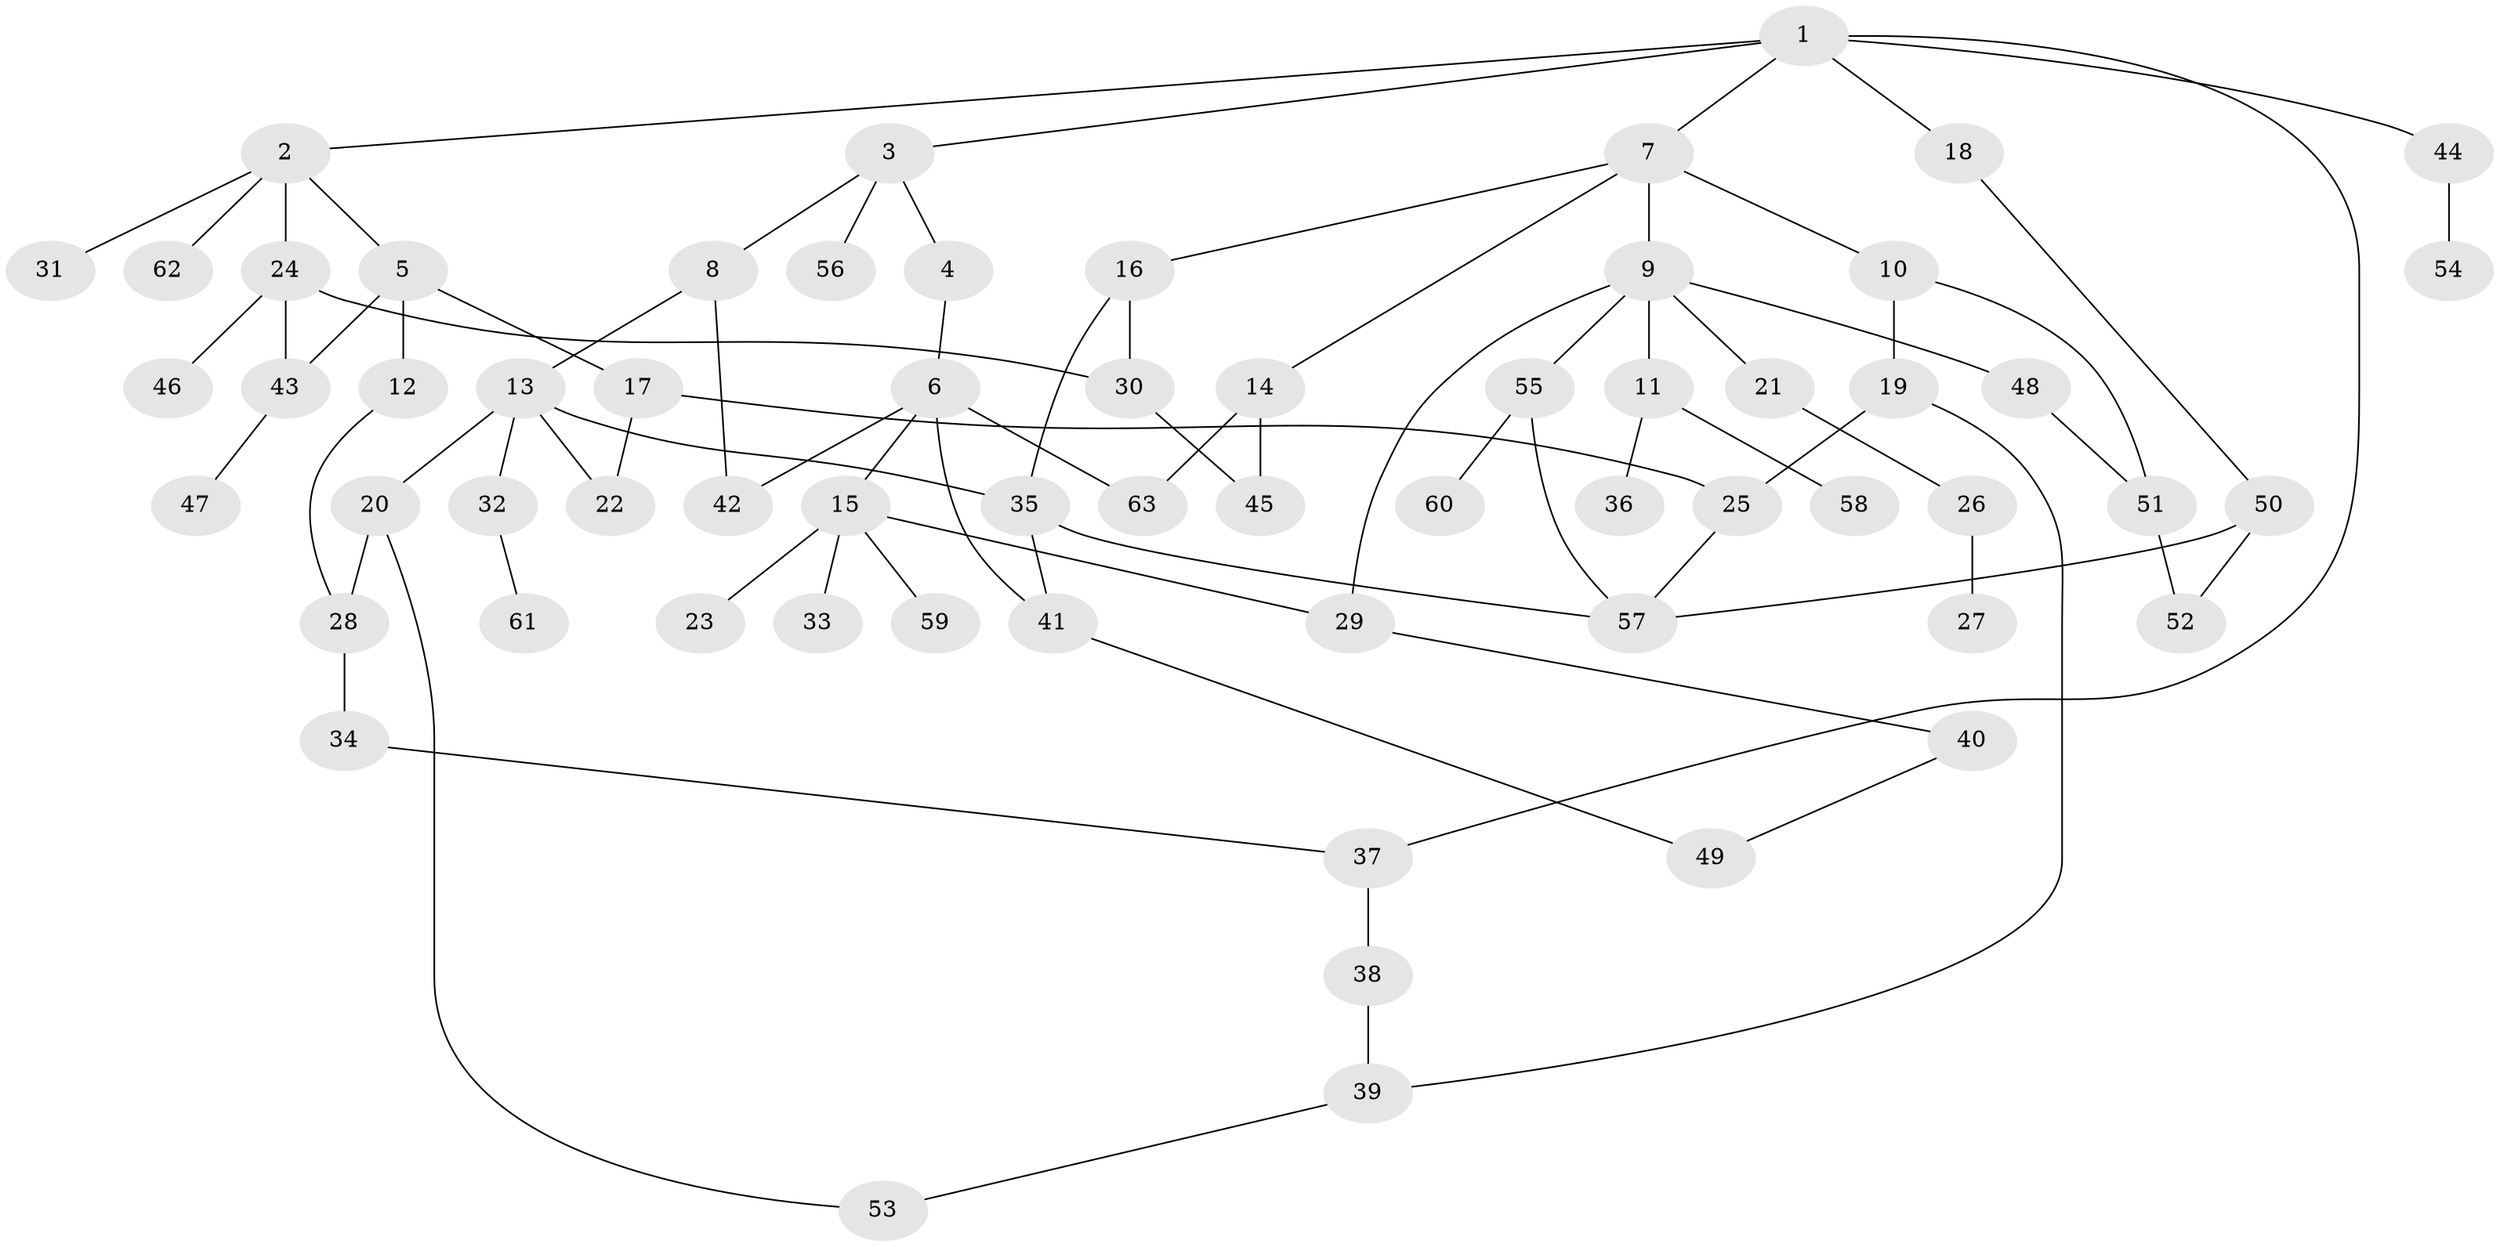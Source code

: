 // Generated by graph-tools (version 1.1) at 2025/41/03/09/25 04:41:11]
// undirected, 63 vertices, 82 edges
graph export_dot {
graph [start="1"]
  node [color=gray90,style=filled];
  1;
  2;
  3;
  4;
  5;
  6;
  7;
  8;
  9;
  10;
  11;
  12;
  13;
  14;
  15;
  16;
  17;
  18;
  19;
  20;
  21;
  22;
  23;
  24;
  25;
  26;
  27;
  28;
  29;
  30;
  31;
  32;
  33;
  34;
  35;
  36;
  37;
  38;
  39;
  40;
  41;
  42;
  43;
  44;
  45;
  46;
  47;
  48;
  49;
  50;
  51;
  52;
  53;
  54;
  55;
  56;
  57;
  58;
  59;
  60;
  61;
  62;
  63;
  1 -- 2;
  1 -- 3;
  1 -- 7;
  1 -- 18;
  1 -- 37;
  1 -- 44;
  2 -- 5;
  2 -- 24;
  2 -- 31;
  2 -- 62;
  3 -- 4;
  3 -- 8;
  3 -- 56;
  4 -- 6;
  5 -- 12;
  5 -- 17;
  5 -- 43;
  6 -- 15;
  6 -- 41;
  6 -- 63;
  6 -- 42;
  7 -- 9;
  7 -- 10;
  7 -- 14;
  7 -- 16;
  8 -- 13;
  8 -- 42;
  9 -- 11;
  9 -- 21;
  9 -- 29;
  9 -- 48;
  9 -- 55;
  10 -- 19;
  10 -- 51;
  11 -- 36;
  11 -- 58;
  12 -- 28;
  13 -- 20;
  13 -- 22;
  13 -- 32;
  13 -- 35;
  14 -- 45;
  14 -- 63;
  15 -- 23;
  15 -- 33;
  15 -- 59;
  15 -- 29;
  16 -- 35;
  16 -- 30;
  17 -- 25;
  17 -- 22;
  18 -- 50;
  19 -- 39;
  19 -- 25;
  20 -- 53;
  20 -- 28;
  21 -- 26;
  24 -- 30;
  24 -- 46;
  24 -- 43;
  25 -- 57;
  26 -- 27;
  28 -- 34;
  29 -- 40;
  30 -- 45;
  32 -- 61;
  34 -- 37;
  35 -- 57;
  35 -- 41;
  37 -- 38;
  38 -- 39;
  39 -- 53;
  40 -- 49;
  41 -- 49;
  43 -- 47;
  44 -- 54;
  48 -- 51;
  50 -- 57;
  50 -- 52;
  51 -- 52;
  55 -- 57;
  55 -- 60;
}
